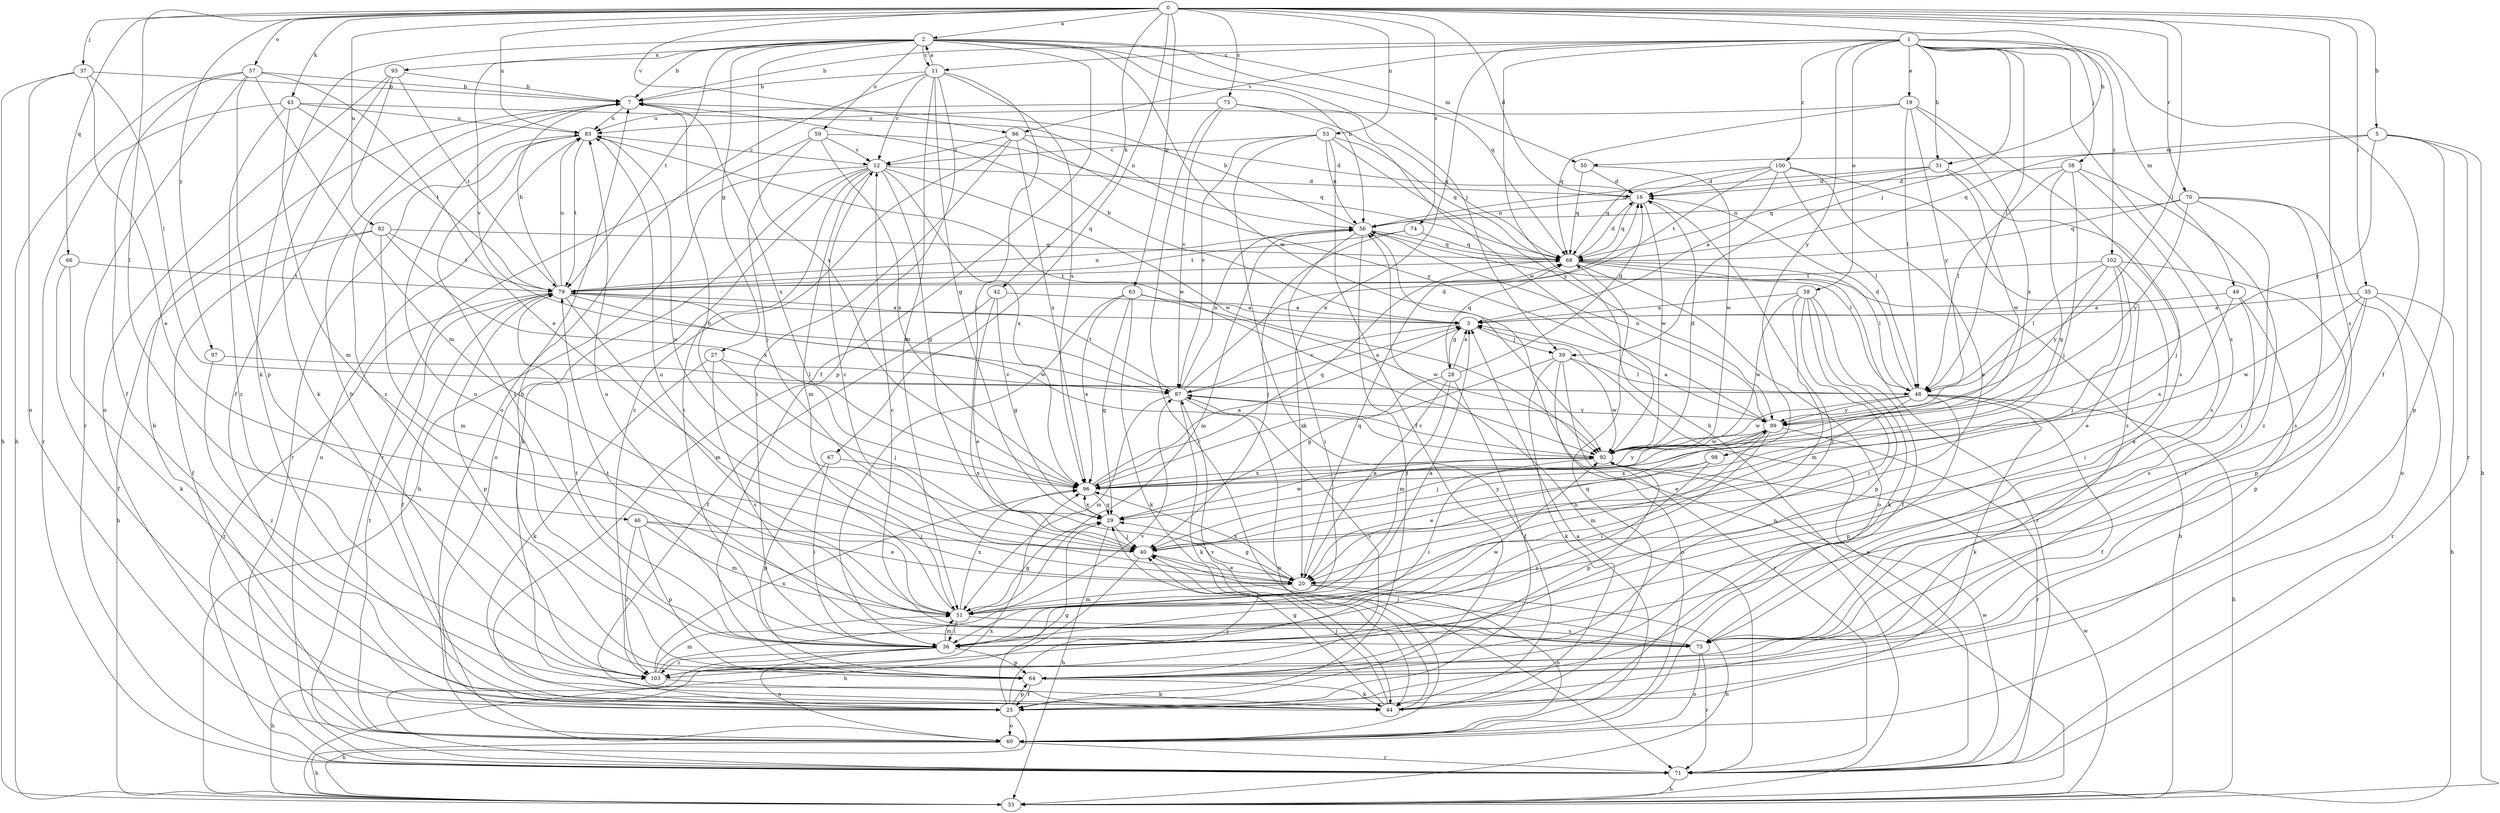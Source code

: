 strict digraph  {
0;
1;
2;
3;
5;
7;
11;
12;
16;
19;
20;
25;
27;
28;
29;
31;
33;
35;
36;
37;
38;
39;
40;
42;
43;
44;
46;
48;
49;
50;
51;
53;
56;
57;
58;
59;
60;
63;
64;
66;
67;
68;
70;
71;
73;
74;
75;
79;
82;
83;
86;
87;
92;
93;
96;
97;
98;
99;
100;
102;
103;
0 -> 2  [label=a];
0 -> 5  [label=b];
0 -> 16  [label=d];
0 -> 31  [label=h];
0 -> 35  [label=i];
0 -> 37  [label=j];
0 -> 42  [label=k];
0 -> 43  [label=k];
0 -> 46  [label=l];
0 -> 48  [label=l];
0 -> 53  [label=n];
0 -> 57  [label=o];
0 -> 63  [label=p];
0 -> 66  [label=q];
0 -> 67  [label=q];
0 -> 70  [label=r];
0 -> 73  [label=s];
0 -> 74  [label=s];
0 -> 75  [label=s];
0 -> 82  [label=u];
0 -> 83  [label=u];
0 -> 86  [label=v];
0 -> 97  [label=y];
1 -> 7  [label=b];
1 -> 11  [label=c];
1 -> 19  [label=e];
1 -> 20  [label=e];
1 -> 25  [label=f];
1 -> 31  [label=h];
1 -> 33  [label=h];
1 -> 38  [label=j];
1 -> 39  [label=j];
1 -> 48  [label=l];
1 -> 49  [label=m];
1 -> 58  [label=o];
1 -> 75  [label=s];
1 -> 86  [label=v];
1 -> 98  [label=y];
1 -> 100  [label=z];
1 -> 102  [label=z];
2 -> 7  [label=b];
2 -> 11  [label=c];
2 -> 25  [label=f];
2 -> 27  [label=g];
2 -> 39  [label=j];
2 -> 44  [label=k];
2 -> 50  [label=m];
2 -> 56  [label=n];
2 -> 59  [label=o];
2 -> 68  [label=q];
2 -> 79  [label=t];
2 -> 87  [label=v];
2 -> 92  [label=w];
2 -> 93  [label=x];
2 -> 96  [label=x];
3 -> 7  [label=b];
3 -> 28  [label=g];
3 -> 39  [label=j];
3 -> 87  [label=v];
5 -> 33  [label=h];
5 -> 50  [label=m];
5 -> 64  [label=p];
5 -> 68  [label=q];
5 -> 71  [label=r];
5 -> 99  [label=y];
7 -> 83  [label=u];
7 -> 96  [label=x];
7 -> 103  [label=z];
11 -> 2  [label=a];
11 -> 7  [label=b];
11 -> 12  [label=c];
11 -> 29  [label=g];
11 -> 40  [label=j];
11 -> 51  [label=m];
11 -> 60  [label=o];
11 -> 64  [label=p];
11 -> 96  [label=x];
12 -> 16  [label=d];
12 -> 29  [label=g];
12 -> 33  [label=h];
12 -> 36  [label=i];
12 -> 44  [label=k];
12 -> 51  [label=m];
12 -> 60  [label=o];
12 -> 92  [label=w];
12 -> 96  [label=x];
16 -> 56  [label=n];
16 -> 68  [label=q];
16 -> 92  [label=w];
16 -> 103  [label=z];
19 -> 48  [label=l];
19 -> 68  [label=q];
19 -> 75  [label=s];
19 -> 83  [label=u];
19 -> 96  [label=x];
19 -> 99  [label=y];
20 -> 12  [label=c];
20 -> 29  [label=g];
20 -> 33  [label=h];
20 -> 51  [label=m];
20 -> 60  [label=o];
20 -> 68  [label=q];
20 -> 96  [label=x];
25 -> 29  [label=g];
25 -> 33  [label=h];
25 -> 40  [label=j];
25 -> 60  [label=o];
25 -> 64  [label=p];
27 -> 40  [label=j];
27 -> 44  [label=k];
27 -> 75  [label=s];
27 -> 87  [label=v];
28 -> 3  [label=a];
28 -> 16  [label=d];
28 -> 20  [label=e];
28 -> 25  [label=f];
28 -> 51  [label=m];
28 -> 68  [label=q];
28 -> 96  [label=x];
29 -> 33  [label=h];
29 -> 40  [label=j];
29 -> 92  [label=w];
29 -> 96  [label=x];
31 -> 16  [label=d];
31 -> 40  [label=j];
31 -> 56  [label=n];
31 -> 68  [label=q];
31 -> 92  [label=w];
33 -> 56  [label=n];
33 -> 92  [label=w];
35 -> 3  [label=a];
35 -> 20  [label=e];
35 -> 33  [label=h];
35 -> 36  [label=i];
35 -> 71  [label=r];
35 -> 92  [label=w];
36 -> 33  [label=h];
36 -> 51  [label=m];
36 -> 60  [label=o];
36 -> 64  [label=p];
36 -> 79  [label=t];
36 -> 83  [label=u];
36 -> 92  [label=w];
36 -> 103  [label=z];
37 -> 7  [label=b];
37 -> 20  [label=e];
37 -> 33  [label=h];
37 -> 48  [label=l];
37 -> 60  [label=o];
38 -> 16  [label=d];
38 -> 29  [label=g];
38 -> 40  [label=j];
38 -> 48  [label=l];
38 -> 75  [label=s];
38 -> 103  [label=z];
39 -> 29  [label=g];
39 -> 44  [label=k];
39 -> 48  [label=l];
39 -> 60  [label=o];
39 -> 71  [label=r];
39 -> 92  [label=w];
40 -> 7  [label=b];
40 -> 20  [label=e];
40 -> 33  [label=h];
40 -> 83  [label=u];
40 -> 99  [label=y];
42 -> 3  [label=a];
42 -> 20  [label=e];
42 -> 25  [label=f];
42 -> 29  [label=g];
43 -> 51  [label=m];
43 -> 56  [label=n];
43 -> 71  [label=r];
43 -> 79  [label=t];
43 -> 83  [label=u];
43 -> 103  [label=z];
44 -> 29  [label=g];
44 -> 40  [label=j];
44 -> 68  [label=q];
44 -> 87  [label=v];
46 -> 20  [label=e];
46 -> 40  [label=j];
46 -> 51  [label=m];
46 -> 64  [label=p];
46 -> 103  [label=z];
48 -> 16  [label=d];
48 -> 20  [label=e];
48 -> 25  [label=f];
48 -> 33  [label=h];
48 -> 44  [label=k];
48 -> 64  [label=p];
48 -> 92  [label=w];
48 -> 99  [label=y];
49 -> 3  [label=a];
49 -> 64  [label=p];
49 -> 75  [label=s];
49 -> 96  [label=x];
50 -> 16  [label=d];
50 -> 68  [label=q];
50 -> 92  [label=w];
51 -> 3  [label=a];
51 -> 29  [label=g];
51 -> 36  [label=i];
51 -> 75  [label=s];
51 -> 83  [label=u];
51 -> 96  [label=x];
53 -> 12  [label=c];
53 -> 25  [label=f];
53 -> 44  [label=k];
53 -> 56  [label=n];
53 -> 68  [label=q];
53 -> 87  [label=v];
53 -> 99  [label=y];
56 -> 7  [label=b];
56 -> 25  [label=f];
56 -> 36  [label=i];
56 -> 48  [label=l];
56 -> 51  [label=m];
56 -> 68  [label=q];
57 -> 7  [label=b];
57 -> 20  [label=e];
57 -> 25  [label=f];
57 -> 33  [label=h];
57 -> 51  [label=m];
57 -> 64  [label=p];
57 -> 71  [label=r];
58 -> 3  [label=a];
58 -> 25  [label=f];
58 -> 36  [label=i];
58 -> 44  [label=k];
58 -> 51  [label=m];
58 -> 64  [label=p];
58 -> 92  [label=w];
59 -> 12  [label=c];
59 -> 40  [label=j];
59 -> 68  [label=q];
59 -> 71  [label=r];
59 -> 96  [label=x];
60 -> 3  [label=a];
60 -> 7  [label=b];
60 -> 33  [label=h];
60 -> 71  [label=r];
60 -> 79  [label=t];
63 -> 3  [label=a];
63 -> 29  [label=g];
63 -> 36  [label=i];
63 -> 44  [label=k];
63 -> 92  [label=w];
63 -> 96  [label=x];
64 -> 7  [label=b];
64 -> 25  [label=f];
64 -> 44  [label=k];
64 -> 87  [label=v];
66 -> 25  [label=f];
66 -> 44  [label=k];
66 -> 79  [label=t];
67 -> 36  [label=i];
67 -> 64  [label=p];
67 -> 96  [label=x];
68 -> 16  [label=d];
68 -> 33  [label=h];
68 -> 48  [label=l];
68 -> 60  [label=o];
68 -> 71  [label=r];
68 -> 79  [label=t];
70 -> 36  [label=i];
70 -> 56  [label=n];
70 -> 60  [label=o];
70 -> 68  [label=q];
70 -> 75  [label=s];
70 -> 99  [label=y];
71 -> 3  [label=a];
71 -> 33  [label=h];
71 -> 56  [label=n];
71 -> 83  [label=u];
71 -> 92  [label=w];
71 -> 96  [label=x];
73 -> 68  [label=q];
73 -> 71  [label=r];
73 -> 83  [label=u];
73 -> 87  [label=v];
73 -> 92  [label=w];
74 -> 40  [label=j];
74 -> 68  [label=q];
74 -> 79  [label=t];
75 -> 12  [label=c];
75 -> 40  [label=j];
75 -> 60  [label=o];
75 -> 71  [label=r];
75 -> 79  [label=t];
75 -> 83  [label=u];
79 -> 3  [label=a];
79 -> 7  [label=b];
79 -> 25  [label=f];
79 -> 51  [label=m];
79 -> 56  [label=n];
79 -> 64  [label=p];
79 -> 71  [label=r];
79 -> 83  [label=u];
79 -> 87  [label=v];
79 -> 92  [label=w];
82 -> 25  [label=f];
82 -> 33  [label=h];
82 -> 51  [label=m];
82 -> 68  [label=q];
82 -> 79  [label=t];
82 -> 96  [label=x];
83 -> 12  [label=c];
83 -> 36  [label=i];
83 -> 71  [label=r];
83 -> 79  [label=t];
83 -> 92  [label=w];
86 -> 12  [label=c];
86 -> 16  [label=d];
86 -> 36  [label=i];
86 -> 96  [label=x];
86 -> 99  [label=y];
86 -> 103  [label=z];
87 -> 3  [label=a];
87 -> 16  [label=d];
87 -> 44  [label=k];
87 -> 51  [label=m];
87 -> 56  [label=n];
87 -> 60  [label=o];
87 -> 79  [label=t];
87 -> 99  [label=y];
92 -> 16  [label=d];
92 -> 36  [label=i];
92 -> 64  [label=p];
92 -> 87  [label=v];
92 -> 96  [label=x];
93 -> 7  [label=b];
93 -> 25  [label=f];
93 -> 44  [label=k];
93 -> 60  [label=o];
93 -> 79  [label=t];
96 -> 3  [label=a];
96 -> 29  [label=g];
96 -> 68  [label=q];
96 -> 99  [label=y];
97 -> 48  [label=l];
97 -> 103  [label=z];
98 -> 20  [label=e];
98 -> 96  [label=x];
98 -> 103  [label=z];
99 -> 3  [label=a];
99 -> 36  [label=i];
99 -> 40  [label=j];
99 -> 51  [label=m];
99 -> 56  [label=n];
99 -> 71  [label=r];
99 -> 92  [label=w];
100 -> 3  [label=a];
100 -> 16  [label=d];
100 -> 20  [label=e];
100 -> 48  [label=l];
100 -> 68  [label=q];
100 -> 79  [label=t];
100 -> 103  [label=z];
102 -> 20  [label=e];
102 -> 36  [label=i];
102 -> 40  [label=j];
102 -> 48  [label=l];
102 -> 64  [label=p];
102 -> 79  [label=t];
102 -> 99  [label=y];
103 -> 7  [label=b];
103 -> 44  [label=k];
103 -> 51  [label=m];
103 -> 87  [label=v];
103 -> 96  [label=x];
}
